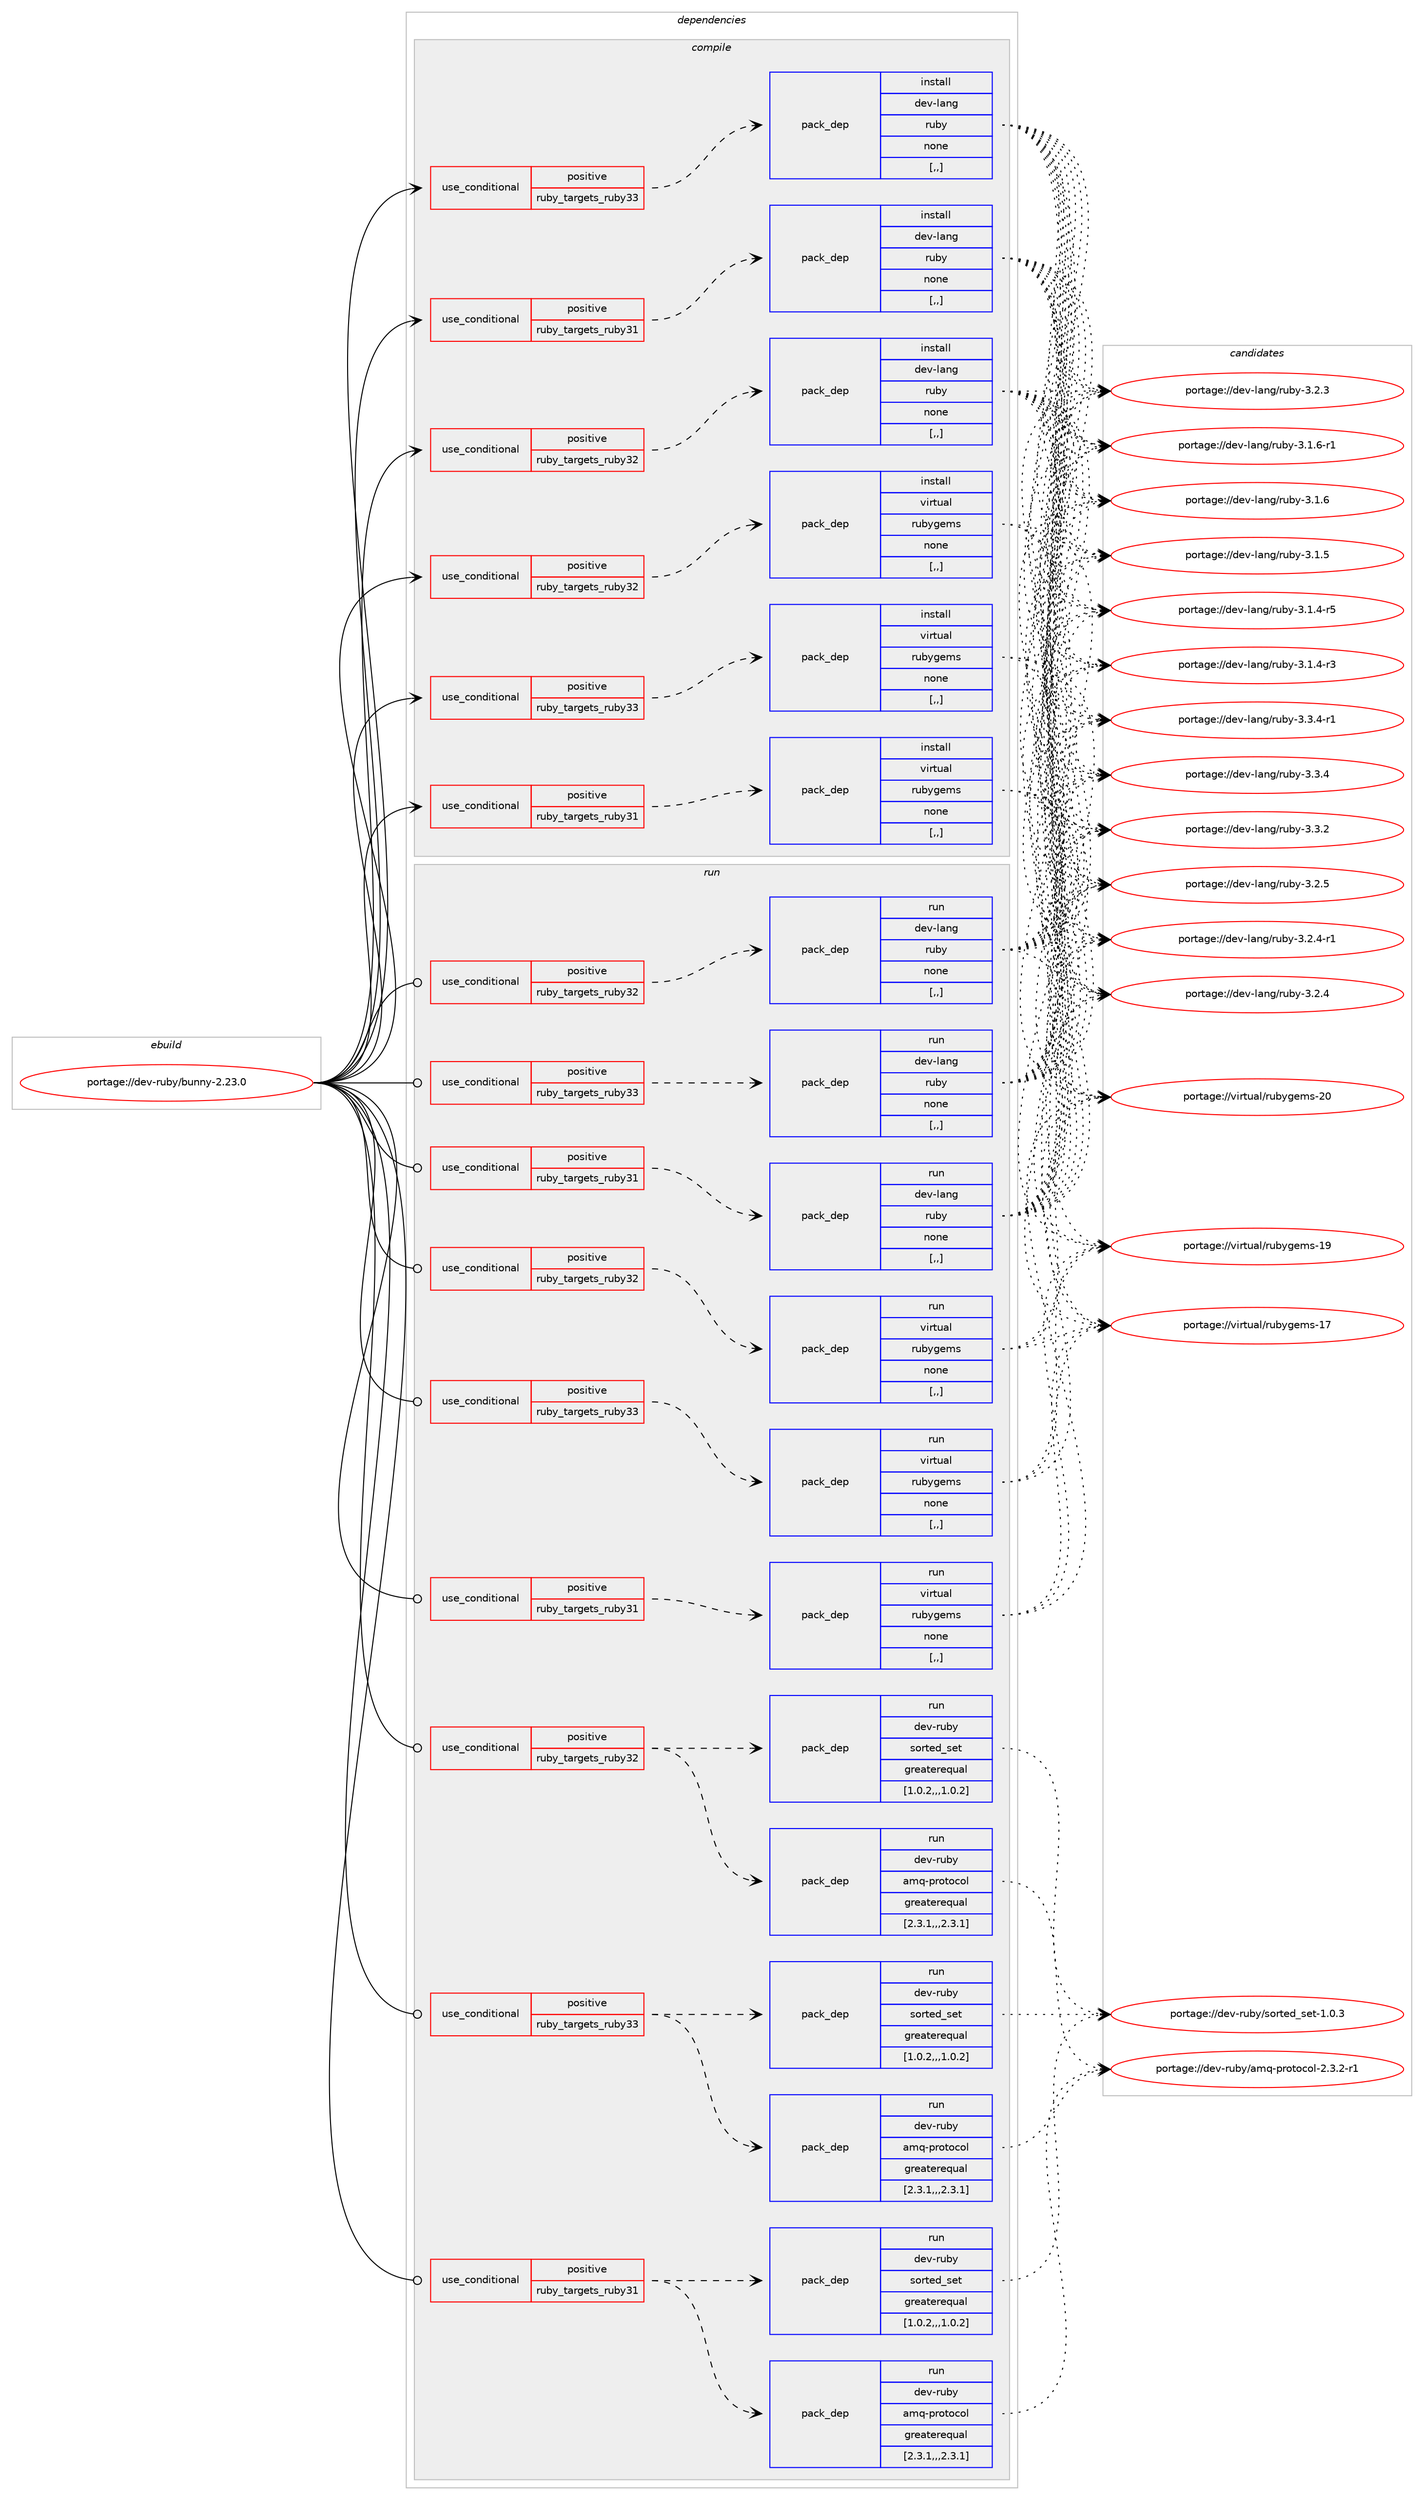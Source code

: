 digraph prolog {

# *************
# Graph options
# *************

newrank=true;
concentrate=true;
compound=true;
graph [rankdir=LR,fontname=Helvetica,fontsize=10,ranksep=1.5];#, ranksep=2.5, nodesep=0.2];
edge  [arrowhead=vee];
node  [fontname=Helvetica,fontsize=10];

# **********
# The ebuild
# **********

subgraph cluster_leftcol {
color=gray;
label=<<i>ebuild</i>>;
id [label="portage://dev-ruby/bunny-2.23.0", color=red, width=4, href="../dev-ruby/bunny-2.23.0.svg"];
}

# ****************
# The dependencies
# ****************

subgraph cluster_midcol {
color=gray;
label=<<i>dependencies</i>>;
subgraph cluster_compile {
fillcolor="#eeeeee";
style=filled;
label=<<i>compile</i>>;
subgraph cond45384 {
dependency178712 [label=<<TABLE BORDER="0" CELLBORDER="1" CELLSPACING="0" CELLPADDING="4"><TR><TD ROWSPAN="3" CELLPADDING="10">use_conditional</TD></TR><TR><TD>positive</TD></TR><TR><TD>ruby_targets_ruby31</TD></TR></TABLE>>, shape=none, color=red];
subgraph pack132036 {
dependency178713 [label=<<TABLE BORDER="0" CELLBORDER="1" CELLSPACING="0" CELLPADDING="4" WIDTH="220"><TR><TD ROWSPAN="6" CELLPADDING="30">pack_dep</TD></TR><TR><TD WIDTH="110">install</TD></TR><TR><TD>dev-lang</TD></TR><TR><TD>ruby</TD></TR><TR><TD>none</TD></TR><TR><TD>[,,]</TD></TR></TABLE>>, shape=none, color=blue];
}
dependency178712:e -> dependency178713:w [weight=20,style="dashed",arrowhead="vee"];
}
id:e -> dependency178712:w [weight=20,style="solid",arrowhead="vee"];
subgraph cond45385 {
dependency178714 [label=<<TABLE BORDER="0" CELLBORDER="1" CELLSPACING="0" CELLPADDING="4"><TR><TD ROWSPAN="3" CELLPADDING="10">use_conditional</TD></TR><TR><TD>positive</TD></TR><TR><TD>ruby_targets_ruby31</TD></TR></TABLE>>, shape=none, color=red];
subgraph pack132037 {
dependency178715 [label=<<TABLE BORDER="0" CELLBORDER="1" CELLSPACING="0" CELLPADDING="4" WIDTH="220"><TR><TD ROWSPAN="6" CELLPADDING="30">pack_dep</TD></TR><TR><TD WIDTH="110">install</TD></TR><TR><TD>virtual</TD></TR><TR><TD>rubygems</TD></TR><TR><TD>none</TD></TR><TR><TD>[,,]</TD></TR></TABLE>>, shape=none, color=blue];
}
dependency178714:e -> dependency178715:w [weight=20,style="dashed",arrowhead="vee"];
}
id:e -> dependency178714:w [weight=20,style="solid",arrowhead="vee"];
subgraph cond45386 {
dependency178716 [label=<<TABLE BORDER="0" CELLBORDER="1" CELLSPACING="0" CELLPADDING="4"><TR><TD ROWSPAN="3" CELLPADDING="10">use_conditional</TD></TR><TR><TD>positive</TD></TR><TR><TD>ruby_targets_ruby32</TD></TR></TABLE>>, shape=none, color=red];
subgraph pack132038 {
dependency178717 [label=<<TABLE BORDER="0" CELLBORDER="1" CELLSPACING="0" CELLPADDING="4" WIDTH="220"><TR><TD ROWSPAN="6" CELLPADDING="30">pack_dep</TD></TR><TR><TD WIDTH="110">install</TD></TR><TR><TD>dev-lang</TD></TR><TR><TD>ruby</TD></TR><TR><TD>none</TD></TR><TR><TD>[,,]</TD></TR></TABLE>>, shape=none, color=blue];
}
dependency178716:e -> dependency178717:w [weight=20,style="dashed",arrowhead="vee"];
}
id:e -> dependency178716:w [weight=20,style="solid",arrowhead="vee"];
subgraph cond45387 {
dependency178718 [label=<<TABLE BORDER="0" CELLBORDER="1" CELLSPACING="0" CELLPADDING="4"><TR><TD ROWSPAN="3" CELLPADDING="10">use_conditional</TD></TR><TR><TD>positive</TD></TR><TR><TD>ruby_targets_ruby32</TD></TR></TABLE>>, shape=none, color=red];
subgraph pack132039 {
dependency178719 [label=<<TABLE BORDER="0" CELLBORDER="1" CELLSPACING="0" CELLPADDING="4" WIDTH="220"><TR><TD ROWSPAN="6" CELLPADDING="30">pack_dep</TD></TR><TR><TD WIDTH="110">install</TD></TR><TR><TD>virtual</TD></TR><TR><TD>rubygems</TD></TR><TR><TD>none</TD></TR><TR><TD>[,,]</TD></TR></TABLE>>, shape=none, color=blue];
}
dependency178718:e -> dependency178719:w [weight=20,style="dashed",arrowhead="vee"];
}
id:e -> dependency178718:w [weight=20,style="solid",arrowhead="vee"];
subgraph cond45388 {
dependency178720 [label=<<TABLE BORDER="0" CELLBORDER="1" CELLSPACING="0" CELLPADDING="4"><TR><TD ROWSPAN="3" CELLPADDING="10">use_conditional</TD></TR><TR><TD>positive</TD></TR><TR><TD>ruby_targets_ruby33</TD></TR></TABLE>>, shape=none, color=red];
subgraph pack132040 {
dependency178721 [label=<<TABLE BORDER="0" CELLBORDER="1" CELLSPACING="0" CELLPADDING="4" WIDTH="220"><TR><TD ROWSPAN="6" CELLPADDING="30">pack_dep</TD></TR><TR><TD WIDTH="110">install</TD></TR><TR><TD>dev-lang</TD></TR><TR><TD>ruby</TD></TR><TR><TD>none</TD></TR><TR><TD>[,,]</TD></TR></TABLE>>, shape=none, color=blue];
}
dependency178720:e -> dependency178721:w [weight=20,style="dashed",arrowhead="vee"];
}
id:e -> dependency178720:w [weight=20,style="solid",arrowhead="vee"];
subgraph cond45389 {
dependency178722 [label=<<TABLE BORDER="0" CELLBORDER="1" CELLSPACING="0" CELLPADDING="4"><TR><TD ROWSPAN="3" CELLPADDING="10">use_conditional</TD></TR><TR><TD>positive</TD></TR><TR><TD>ruby_targets_ruby33</TD></TR></TABLE>>, shape=none, color=red];
subgraph pack132041 {
dependency178723 [label=<<TABLE BORDER="0" CELLBORDER="1" CELLSPACING="0" CELLPADDING="4" WIDTH="220"><TR><TD ROWSPAN="6" CELLPADDING="30">pack_dep</TD></TR><TR><TD WIDTH="110">install</TD></TR><TR><TD>virtual</TD></TR><TR><TD>rubygems</TD></TR><TR><TD>none</TD></TR><TR><TD>[,,]</TD></TR></TABLE>>, shape=none, color=blue];
}
dependency178722:e -> dependency178723:w [weight=20,style="dashed",arrowhead="vee"];
}
id:e -> dependency178722:w [weight=20,style="solid",arrowhead="vee"];
}
subgraph cluster_compileandrun {
fillcolor="#eeeeee";
style=filled;
label=<<i>compile and run</i>>;
}
subgraph cluster_run {
fillcolor="#eeeeee";
style=filled;
label=<<i>run</i>>;
subgraph cond45390 {
dependency178724 [label=<<TABLE BORDER="0" CELLBORDER="1" CELLSPACING="0" CELLPADDING="4"><TR><TD ROWSPAN="3" CELLPADDING="10">use_conditional</TD></TR><TR><TD>positive</TD></TR><TR><TD>ruby_targets_ruby31</TD></TR></TABLE>>, shape=none, color=red];
subgraph pack132042 {
dependency178725 [label=<<TABLE BORDER="0" CELLBORDER="1" CELLSPACING="0" CELLPADDING="4" WIDTH="220"><TR><TD ROWSPAN="6" CELLPADDING="30">pack_dep</TD></TR><TR><TD WIDTH="110">run</TD></TR><TR><TD>dev-lang</TD></TR><TR><TD>ruby</TD></TR><TR><TD>none</TD></TR><TR><TD>[,,]</TD></TR></TABLE>>, shape=none, color=blue];
}
dependency178724:e -> dependency178725:w [weight=20,style="dashed",arrowhead="vee"];
}
id:e -> dependency178724:w [weight=20,style="solid",arrowhead="odot"];
subgraph cond45391 {
dependency178726 [label=<<TABLE BORDER="0" CELLBORDER="1" CELLSPACING="0" CELLPADDING="4"><TR><TD ROWSPAN="3" CELLPADDING="10">use_conditional</TD></TR><TR><TD>positive</TD></TR><TR><TD>ruby_targets_ruby31</TD></TR></TABLE>>, shape=none, color=red];
subgraph pack132043 {
dependency178727 [label=<<TABLE BORDER="0" CELLBORDER="1" CELLSPACING="0" CELLPADDING="4" WIDTH="220"><TR><TD ROWSPAN="6" CELLPADDING="30">pack_dep</TD></TR><TR><TD WIDTH="110">run</TD></TR><TR><TD>dev-ruby</TD></TR><TR><TD>amq-protocol</TD></TR><TR><TD>greaterequal</TD></TR><TR><TD>[2.3.1,,,2.3.1]</TD></TR></TABLE>>, shape=none, color=blue];
}
dependency178726:e -> dependency178727:w [weight=20,style="dashed",arrowhead="vee"];
subgraph pack132044 {
dependency178728 [label=<<TABLE BORDER="0" CELLBORDER="1" CELLSPACING="0" CELLPADDING="4" WIDTH="220"><TR><TD ROWSPAN="6" CELLPADDING="30">pack_dep</TD></TR><TR><TD WIDTH="110">run</TD></TR><TR><TD>dev-ruby</TD></TR><TR><TD>sorted_set</TD></TR><TR><TD>greaterequal</TD></TR><TR><TD>[1.0.2,,,1.0.2]</TD></TR></TABLE>>, shape=none, color=blue];
}
dependency178726:e -> dependency178728:w [weight=20,style="dashed",arrowhead="vee"];
}
id:e -> dependency178726:w [weight=20,style="solid",arrowhead="odot"];
subgraph cond45392 {
dependency178729 [label=<<TABLE BORDER="0" CELLBORDER="1" CELLSPACING="0" CELLPADDING="4"><TR><TD ROWSPAN="3" CELLPADDING="10">use_conditional</TD></TR><TR><TD>positive</TD></TR><TR><TD>ruby_targets_ruby31</TD></TR></TABLE>>, shape=none, color=red];
subgraph pack132045 {
dependency178730 [label=<<TABLE BORDER="0" CELLBORDER="1" CELLSPACING="0" CELLPADDING="4" WIDTH="220"><TR><TD ROWSPAN="6" CELLPADDING="30">pack_dep</TD></TR><TR><TD WIDTH="110">run</TD></TR><TR><TD>virtual</TD></TR><TR><TD>rubygems</TD></TR><TR><TD>none</TD></TR><TR><TD>[,,]</TD></TR></TABLE>>, shape=none, color=blue];
}
dependency178729:e -> dependency178730:w [weight=20,style="dashed",arrowhead="vee"];
}
id:e -> dependency178729:w [weight=20,style="solid",arrowhead="odot"];
subgraph cond45393 {
dependency178731 [label=<<TABLE BORDER="0" CELLBORDER="1" CELLSPACING="0" CELLPADDING="4"><TR><TD ROWSPAN="3" CELLPADDING="10">use_conditional</TD></TR><TR><TD>positive</TD></TR><TR><TD>ruby_targets_ruby32</TD></TR></TABLE>>, shape=none, color=red];
subgraph pack132046 {
dependency178732 [label=<<TABLE BORDER="0" CELLBORDER="1" CELLSPACING="0" CELLPADDING="4" WIDTH="220"><TR><TD ROWSPAN="6" CELLPADDING="30">pack_dep</TD></TR><TR><TD WIDTH="110">run</TD></TR><TR><TD>dev-lang</TD></TR><TR><TD>ruby</TD></TR><TR><TD>none</TD></TR><TR><TD>[,,]</TD></TR></TABLE>>, shape=none, color=blue];
}
dependency178731:e -> dependency178732:w [weight=20,style="dashed",arrowhead="vee"];
}
id:e -> dependency178731:w [weight=20,style="solid",arrowhead="odot"];
subgraph cond45394 {
dependency178733 [label=<<TABLE BORDER="0" CELLBORDER="1" CELLSPACING="0" CELLPADDING="4"><TR><TD ROWSPAN="3" CELLPADDING="10">use_conditional</TD></TR><TR><TD>positive</TD></TR><TR><TD>ruby_targets_ruby32</TD></TR></TABLE>>, shape=none, color=red];
subgraph pack132047 {
dependency178734 [label=<<TABLE BORDER="0" CELLBORDER="1" CELLSPACING="0" CELLPADDING="4" WIDTH="220"><TR><TD ROWSPAN="6" CELLPADDING="30">pack_dep</TD></TR><TR><TD WIDTH="110">run</TD></TR><TR><TD>dev-ruby</TD></TR><TR><TD>amq-protocol</TD></TR><TR><TD>greaterequal</TD></TR><TR><TD>[2.3.1,,,2.3.1]</TD></TR></TABLE>>, shape=none, color=blue];
}
dependency178733:e -> dependency178734:w [weight=20,style="dashed",arrowhead="vee"];
subgraph pack132048 {
dependency178735 [label=<<TABLE BORDER="0" CELLBORDER="1" CELLSPACING="0" CELLPADDING="4" WIDTH="220"><TR><TD ROWSPAN="6" CELLPADDING="30">pack_dep</TD></TR><TR><TD WIDTH="110">run</TD></TR><TR><TD>dev-ruby</TD></TR><TR><TD>sorted_set</TD></TR><TR><TD>greaterequal</TD></TR><TR><TD>[1.0.2,,,1.0.2]</TD></TR></TABLE>>, shape=none, color=blue];
}
dependency178733:e -> dependency178735:w [weight=20,style="dashed",arrowhead="vee"];
}
id:e -> dependency178733:w [weight=20,style="solid",arrowhead="odot"];
subgraph cond45395 {
dependency178736 [label=<<TABLE BORDER="0" CELLBORDER="1" CELLSPACING="0" CELLPADDING="4"><TR><TD ROWSPAN="3" CELLPADDING="10">use_conditional</TD></TR><TR><TD>positive</TD></TR><TR><TD>ruby_targets_ruby32</TD></TR></TABLE>>, shape=none, color=red];
subgraph pack132049 {
dependency178737 [label=<<TABLE BORDER="0" CELLBORDER="1" CELLSPACING="0" CELLPADDING="4" WIDTH="220"><TR><TD ROWSPAN="6" CELLPADDING="30">pack_dep</TD></TR><TR><TD WIDTH="110">run</TD></TR><TR><TD>virtual</TD></TR><TR><TD>rubygems</TD></TR><TR><TD>none</TD></TR><TR><TD>[,,]</TD></TR></TABLE>>, shape=none, color=blue];
}
dependency178736:e -> dependency178737:w [weight=20,style="dashed",arrowhead="vee"];
}
id:e -> dependency178736:w [weight=20,style="solid",arrowhead="odot"];
subgraph cond45396 {
dependency178738 [label=<<TABLE BORDER="0" CELLBORDER="1" CELLSPACING="0" CELLPADDING="4"><TR><TD ROWSPAN="3" CELLPADDING="10">use_conditional</TD></TR><TR><TD>positive</TD></TR><TR><TD>ruby_targets_ruby33</TD></TR></TABLE>>, shape=none, color=red];
subgraph pack132050 {
dependency178739 [label=<<TABLE BORDER="0" CELLBORDER="1" CELLSPACING="0" CELLPADDING="4" WIDTH="220"><TR><TD ROWSPAN="6" CELLPADDING="30">pack_dep</TD></TR><TR><TD WIDTH="110">run</TD></TR><TR><TD>dev-lang</TD></TR><TR><TD>ruby</TD></TR><TR><TD>none</TD></TR><TR><TD>[,,]</TD></TR></TABLE>>, shape=none, color=blue];
}
dependency178738:e -> dependency178739:w [weight=20,style="dashed",arrowhead="vee"];
}
id:e -> dependency178738:w [weight=20,style="solid",arrowhead="odot"];
subgraph cond45397 {
dependency178740 [label=<<TABLE BORDER="0" CELLBORDER="1" CELLSPACING="0" CELLPADDING="4"><TR><TD ROWSPAN="3" CELLPADDING="10">use_conditional</TD></TR><TR><TD>positive</TD></TR><TR><TD>ruby_targets_ruby33</TD></TR></TABLE>>, shape=none, color=red];
subgraph pack132051 {
dependency178741 [label=<<TABLE BORDER="0" CELLBORDER="1" CELLSPACING="0" CELLPADDING="4" WIDTH="220"><TR><TD ROWSPAN="6" CELLPADDING="30">pack_dep</TD></TR><TR><TD WIDTH="110">run</TD></TR><TR><TD>dev-ruby</TD></TR><TR><TD>amq-protocol</TD></TR><TR><TD>greaterequal</TD></TR><TR><TD>[2.3.1,,,2.3.1]</TD></TR></TABLE>>, shape=none, color=blue];
}
dependency178740:e -> dependency178741:w [weight=20,style="dashed",arrowhead="vee"];
subgraph pack132052 {
dependency178742 [label=<<TABLE BORDER="0" CELLBORDER="1" CELLSPACING="0" CELLPADDING="4" WIDTH="220"><TR><TD ROWSPAN="6" CELLPADDING="30">pack_dep</TD></TR><TR><TD WIDTH="110">run</TD></TR><TR><TD>dev-ruby</TD></TR><TR><TD>sorted_set</TD></TR><TR><TD>greaterequal</TD></TR><TR><TD>[1.0.2,,,1.0.2]</TD></TR></TABLE>>, shape=none, color=blue];
}
dependency178740:e -> dependency178742:w [weight=20,style="dashed",arrowhead="vee"];
}
id:e -> dependency178740:w [weight=20,style="solid",arrowhead="odot"];
subgraph cond45398 {
dependency178743 [label=<<TABLE BORDER="0" CELLBORDER="1" CELLSPACING="0" CELLPADDING="4"><TR><TD ROWSPAN="3" CELLPADDING="10">use_conditional</TD></TR><TR><TD>positive</TD></TR><TR><TD>ruby_targets_ruby33</TD></TR></TABLE>>, shape=none, color=red];
subgraph pack132053 {
dependency178744 [label=<<TABLE BORDER="0" CELLBORDER="1" CELLSPACING="0" CELLPADDING="4" WIDTH="220"><TR><TD ROWSPAN="6" CELLPADDING="30">pack_dep</TD></TR><TR><TD WIDTH="110">run</TD></TR><TR><TD>virtual</TD></TR><TR><TD>rubygems</TD></TR><TR><TD>none</TD></TR><TR><TD>[,,]</TD></TR></TABLE>>, shape=none, color=blue];
}
dependency178743:e -> dependency178744:w [weight=20,style="dashed",arrowhead="vee"];
}
id:e -> dependency178743:w [weight=20,style="solid",arrowhead="odot"];
}
}

# **************
# The candidates
# **************

subgraph cluster_choices {
rank=same;
color=gray;
label=<<i>candidates</i>>;

subgraph choice132036 {
color=black;
nodesep=1;
choice100101118451089711010347114117981214551465146524511449 [label="portage://dev-lang/ruby-3.3.4-r1", color=red, width=4,href="../dev-lang/ruby-3.3.4-r1.svg"];
choice10010111845108971101034711411798121455146514652 [label="portage://dev-lang/ruby-3.3.4", color=red, width=4,href="../dev-lang/ruby-3.3.4.svg"];
choice10010111845108971101034711411798121455146514650 [label="portage://dev-lang/ruby-3.3.2", color=red, width=4,href="../dev-lang/ruby-3.3.2.svg"];
choice10010111845108971101034711411798121455146504653 [label="portage://dev-lang/ruby-3.2.5", color=red, width=4,href="../dev-lang/ruby-3.2.5.svg"];
choice100101118451089711010347114117981214551465046524511449 [label="portage://dev-lang/ruby-3.2.4-r1", color=red, width=4,href="../dev-lang/ruby-3.2.4-r1.svg"];
choice10010111845108971101034711411798121455146504652 [label="portage://dev-lang/ruby-3.2.4", color=red, width=4,href="../dev-lang/ruby-3.2.4.svg"];
choice10010111845108971101034711411798121455146504651 [label="portage://dev-lang/ruby-3.2.3", color=red, width=4,href="../dev-lang/ruby-3.2.3.svg"];
choice100101118451089711010347114117981214551464946544511449 [label="portage://dev-lang/ruby-3.1.6-r1", color=red, width=4,href="../dev-lang/ruby-3.1.6-r1.svg"];
choice10010111845108971101034711411798121455146494654 [label="portage://dev-lang/ruby-3.1.6", color=red, width=4,href="../dev-lang/ruby-3.1.6.svg"];
choice10010111845108971101034711411798121455146494653 [label="portage://dev-lang/ruby-3.1.5", color=red, width=4,href="../dev-lang/ruby-3.1.5.svg"];
choice100101118451089711010347114117981214551464946524511453 [label="portage://dev-lang/ruby-3.1.4-r5", color=red, width=4,href="../dev-lang/ruby-3.1.4-r5.svg"];
choice100101118451089711010347114117981214551464946524511451 [label="portage://dev-lang/ruby-3.1.4-r3", color=red, width=4,href="../dev-lang/ruby-3.1.4-r3.svg"];
dependency178713:e -> choice100101118451089711010347114117981214551465146524511449:w [style=dotted,weight="100"];
dependency178713:e -> choice10010111845108971101034711411798121455146514652:w [style=dotted,weight="100"];
dependency178713:e -> choice10010111845108971101034711411798121455146514650:w [style=dotted,weight="100"];
dependency178713:e -> choice10010111845108971101034711411798121455146504653:w [style=dotted,weight="100"];
dependency178713:e -> choice100101118451089711010347114117981214551465046524511449:w [style=dotted,weight="100"];
dependency178713:e -> choice10010111845108971101034711411798121455146504652:w [style=dotted,weight="100"];
dependency178713:e -> choice10010111845108971101034711411798121455146504651:w [style=dotted,weight="100"];
dependency178713:e -> choice100101118451089711010347114117981214551464946544511449:w [style=dotted,weight="100"];
dependency178713:e -> choice10010111845108971101034711411798121455146494654:w [style=dotted,weight="100"];
dependency178713:e -> choice10010111845108971101034711411798121455146494653:w [style=dotted,weight="100"];
dependency178713:e -> choice100101118451089711010347114117981214551464946524511453:w [style=dotted,weight="100"];
dependency178713:e -> choice100101118451089711010347114117981214551464946524511451:w [style=dotted,weight="100"];
}
subgraph choice132037 {
color=black;
nodesep=1;
choice118105114116117971084711411798121103101109115455048 [label="portage://virtual/rubygems-20", color=red, width=4,href="../virtual/rubygems-20.svg"];
choice118105114116117971084711411798121103101109115454957 [label="portage://virtual/rubygems-19", color=red, width=4,href="../virtual/rubygems-19.svg"];
choice118105114116117971084711411798121103101109115454955 [label="portage://virtual/rubygems-17", color=red, width=4,href="../virtual/rubygems-17.svg"];
dependency178715:e -> choice118105114116117971084711411798121103101109115455048:w [style=dotted,weight="100"];
dependency178715:e -> choice118105114116117971084711411798121103101109115454957:w [style=dotted,weight="100"];
dependency178715:e -> choice118105114116117971084711411798121103101109115454955:w [style=dotted,weight="100"];
}
subgraph choice132038 {
color=black;
nodesep=1;
choice100101118451089711010347114117981214551465146524511449 [label="portage://dev-lang/ruby-3.3.4-r1", color=red, width=4,href="../dev-lang/ruby-3.3.4-r1.svg"];
choice10010111845108971101034711411798121455146514652 [label="portage://dev-lang/ruby-3.3.4", color=red, width=4,href="../dev-lang/ruby-3.3.4.svg"];
choice10010111845108971101034711411798121455146514650 [label="portage://dev-lang/ruby-3.3.2", color=red, width=4,href="../dev-lang/ruby-3.3.2.svg"];
choice10010111845108971101034711411798121455146504653 [label="portage://dev-lang/ruby-3.2.5", color=red, width=4,href="../dev-lang/ruby-3.2.5.svg"];
choice100101118451089711010347114117981214551465046524511449 [label="portage://dev-lang/ruby-3.2.4-r1", color=red, width=4,href="../dev-lang/ruby-3.2.4-r1.svg"];
choice10010111845108971101034711411798121455146504652 [label="portage://dev-lang/ruby-3.2.4", color=red, width=4,href="../dev-lang/ruby-3.2.4.svg"];
choice10010111845108971101034711411798121455146504651 [label="portage://dev-lang/ruby-3.2.3", color=red, width=4,href="../dev-lang/ruby-3.2.3.svg"];
choice100101118451089711010347114117981214551464946544511449 [label="portage://dev-lang/ruby-3.1.6-r1", color=red, width=4,href="../dev-lang/ruby-3.1.6-r1.svg"];
choice10010111845108971101034711411798121455146494654 [label="portage://dev-lang/ruby-3.1.6", color=red, width=4,href="../dev-lang/ruby-3.1.6.svg"];
choice10010111845108971101034711411798121455146494653 [label="portage://dev-lang/ruby-3.1.5", color=red, width=4,href="../dev-lang/ruby-3.1.5.svg"];
choice100101118451089711010347114117981214551464946524511453 [label="portage://dev-lang/ruby-3.1.4-r5", color=red, width=4,href="../dev-lang/ruby-3.1.4-r5.svg"];
choice100101118451089711010347114117981214551464946524511451 [label="portage://dev-lang/ruby-3.1.4-r3", color=red, width=4,href="../dev-lang/ruby-3.1.4-r3.svg"];
dependency178717:e -> choice100101118451089711010347114117981214551465146524511449:w [style=dotted,weight="100"];
dependency178717:e -> choice10010111845108971101034711411798121455146514652:w [style=dotted,weight="100"];
dependency178717:e -> choice10010111845108971101034711411798121455146514650:w [style=dotted,weight="100"];
dependency178717:e -> choice10010111845108971101034711411798121455146504653:w [style=dotted,weight="100"];
dependency178717:e -> choice100101118451089711010347114117981214551465046524511449:w [style=dotted,weight="100"];
dependency178717:e -> choice10010111845108971101034711411798121455146504652:w [style=dotted,weight="100"];
dependency178717:e -> choice10010111845108971101034711411798121455146504651:w [style=dotted,weight="100"];
dependency178717:e -> choice100101118451089711010347114117981214551464946544511449:w [style=dotted,weight="100"];
dependency178717:e -> choice10010111845108971101034711411798121455146494654:w [style=dotted,weight="100"];
dependency178717:e -> choice10010111845108971101034711411798121455146494653:w [style=dotted,weight="100"];
dependency178717:e -> choice100101118451089711010347114117981214551464946524511453:w [style=dotted,weight="100"];
dependency178717:e -> choice100101118451089711010347114117981214551464946524511451:w [style=dotted,weight="100"];
}
subgraph choice132039 {
color=black;
nodesep=1;
choice118105114116117971084711411798121103101109115455048 [label="portage://virtual/rubygems-20", color=red, width=4,href="../virtual/rubygems-20.svg"];
choice118105114116117971084711411798121103101109115454957 [label="portage://virtual/rubygems-19", color=red, width=4,href="../virtual/rubygems-19.svg"];
choice118105114116117971084711411798121103101109115454955 [label="portage://virtual/rubygems-17", color=red, width=4,href="../virtual/rubygems-17.svg"];
dependency178719:e -> choice118105114116117971084711411798121103101109115455048:w [style=dotted,weight="100"];
dependency178719:e -> choice118105114116117971084711411798121103101109115454957:w [style=dotted,weight="100"];
dependency178719:e -> choice118105114116117971084711411798121103101109115454955:w [style=dotted,weight="100"];
}
subgraph choice132040 {
color=black;
nodesep=1;
choice100101118451089711010347114117981214551465146524511449 [label="portage://dev-lang/ruby-3.3.4-r1", color=red, width=4,href="../dev-lang/ruby-3.3.4-r1.svg"];
choice10010111845108971101034711411798121455146514652 [label="portage://dev-lang/ruby-3.3.4", color=red, width=4,href="../dev-lang/ruby-3.3.4.svg"];
choice10010111845108971101034711411798121455146514650 [label="portage://dev-lang/ruby-3.3.2", color=red, width=4,href="../dev-lang/ruby-3.3.2.svg"];
choice10010111845108971101034711411798121455146504653 [label="portage://dev-lang/ruby-3.2.5", color=red, width=4,href="../dev-lang/ruby-3.2.5.svg"];
choice100101118451089711010347114117981214551465046524511449 [label="portage://dev-lang/ruby-3.2.4-r1", color=red, width=4,href="../dev-lang/ruby-3.2.4-r1.svg"];
choice10010111845108971101034711411798121455146504652 [label="portage://dev-lang/ruby-3.2.4", color=red, width=4,href="../dev-lang/ruby-3.2.4.svg"];
choice10010111845108971101034711411798121455146504651 [label="portage://dev-lang/ruby-3.2.3", color=red, width=4,href="../dev-lang/ruby-3.2.3.svg"];
choice100101118451089711010347114117981214551464946544511449 [label="portage://dev-lang/ruby-3.1.6-r1", color=red, width=4,href="../dev-lang/ruby-3.1.6-r1.svg"];
choice10010111845108971101034711411798121455146494654 [label="portage://dev-lang/ruby-3.1.6", color=red, width=4,href="../dev-lang/ruby-3.1.6.svg"];
choice10010111845108971101034711411798121455146494653 [label="portage://dev-lang/ruby-3.1.5", color=red, width=4,href="../dev-lang/ruby-3.1.5.svg"];
choice100101118451089711010347114117981214551464946524511453 [label="portage://dev-lang/ruby-3.1.4-r5", color=red, width=4,href="../dev-lang/ruby-3.1.4-r5.svg"];
choice100101118451089711010347114117981214551464946524511451 [label="portage://dev-lang/ruby-3.1.4-r3", color=red, width=4,href="../dev-lang/ruby-3.1.4-r3.svg"];
dependency178721:e -> choice100101118451089711010347114117981214551465146524511449:w [style=dotted,weight="100"];
dependency178721:e -> choice10010111845108971101034711411798121455146514652:w [style=dotted,weight="100"];
dependency178721:e -> choice10010111845108971101034711411798121455146514650:w [style=dotted,weight="100"];
dependency178721:e -> choice10010111845108971101034711411798121455146504653:w [style=dotted,weight="100"];
dependency178721:e -> choice100101118451089711010347114117981214551465046524511449:w [style=dotted,weight="100"];
dependency178721:e -> choice10010111845108971101034711411798121455146504652:w [style=dotted,weight="100"];
dependency178721:e -> choice10010111845108971101034711411798121455146504651:w [style=dotted,weight="100"];
dependency178721:e -> choice100101118451089711010347114117981214551464946544511449:w [style=dotted,weight="100"];
dependency178721:e -> choice10010111845108971101034711411798121455146494654:w [style=dotted,weight="100"];
dependency178721:e -> choice10010111845108971101034711411798121455146494653:w [style=dotted,weight="100"];
dependency178721:e -> choice100101118451089711010347114117981214551464946524511453:w [style=dotted,weight="100"];
dependency178721:e -> choice100101118451089711010347114117981214551464946524511451:w [style=dotted,weight="100"];
}
subgraph choice132041 {
color=black;
nodesep=1;
choice118105114116117971084711411798121103101109115455048 [label="portage://virtual/rubygems-20", color=red, width=4,href="../virtual/rubygems-20.svg"];
choice118105114116117971084711411798121103101109115454957 [label="portage://virtual/rubygems-19", color=red, width=4,href="../virtual/rubygems-19.svg"];
choice118105114116117971084711411798121103101109115454955 [label="portage://virtual/rubygems-17", color=red, width=4,href="../virtual/rubygems-17.svg"];
dependency178723:e -> choice118105114116117971084711411798121103101109115455048:w [style=dotted,weight="100"];
dependency178723:e -> choice118105114116117971084711411798121103101109115454957:w [style=dotted,weight="100"];
dependency178723:e -> choice118105114116117971084711411798121103101109115454955:w [style=dotted,weight="100"];
}
subgraph choice132042 {
color=black;
nodesep=1;
choice100101118451089711010347114117981214551465146524511449 [label="portage://dev-lang/ruby-3.3.4-r1", color=red, width=4,href="../dev-lang/ruby-3.3.4-r1.svg"];
choice10010111845108971101034711411798121455146514652 [label="portage://dev-lang/ruby-3.3.4", color=red, width=4,href="../dev-lang/ruby-3.3.4.svg"];
choice10010111845108971101034711411798121455146514650 [label="portage://dev-lang/ruby-3.3.2", color=red, width=4,href="../dev-lang/ruby-3.3.2.svg"];
choice10010111845108971101034711411798121455146504653 [label="portage://dev-lang/ruby-3.2.5", color=red, width=4,href="../dev-lang/ruby-3.2.5.svg"];
choice100101118451089711010347114117981214551465046524511449 [label="portage://dev-lang/ruby-3.2.4-r1", color=red, width=4,href="../dev-lang/ruby-3.2.4-r1.svg"];
choice10010111845108971101034711411798121455146504652 [label="portage://dev-lang/ruby-3.2.4", color=red, width=4,href="../dev-lang/ruby-3.2.4.svg"];
choice10010111845108971101034711411798121455146504651 [label="portage://dev-lang/ruby-3.2.3", color=red, width=4,href="../dev-lang/ruby-3.2.3.svg"];
choice100101118451089711010347114117981214551464946544511449 [label="portage://dev-lang/ruby-3.1.6-r1", color=red, width=4,href="../dev-lang/ruby-3.1.6-r1.svg"];
choice10010111845108971101034711411798121455146494654 [label="portage://dev-lang/ruby-3.1.6", color=red, width=4,href="../dev-lang/ruby-3.1.6.svg"];
choice10010111845108971101034711411798121455146494653 [label="portage://dev-lang/ruby-3.1.5", color=red, width=4,href="../dev-lang/ruby-3.1.5.svg"];
choice100101118451089711010347114117981214551464946524511453 [label="portage://dev-lang/ruby-3.1.4-r5", color=red, width=4,href="../dev-lang/ruby-3.1.4-r5.svg"];
choice100101118451089711010347114117981214551464946524511451 [label="portage://dev-lang/ruby-3.1.4-r3", color=red, width=4,href="../dev-lang/ruby-3.1.4-r3.svg"];
dependency178725:e -> choice100101118451089711010347114117981214551465146524511449:w [style=dotted,weight="100"];
dependency178725:e -> choice10010111845108971101034711411798121455146514652:w [style=dotted,weight="100"];
dependency178725:e -> choice10010111845108971101034711411798121455146514650:w [style=dotted,weight="100"];
dependency178725:e -> choice10010111845108971101034711411798121455146504653:w [style=dotted,weight="100"];
dependency178725:e -> choice100101118451089711010347114117981214551465046524511449:w [style=dotted,weight="100"];
dependency178725:e -> choice10010111845108971101034711411798121455146504652:w [style=dotted,weight="100"];
dependency178725:e -> choice10010111845108971101034711411798121455146504651:w [style=dotted,weight="100"];
dependency178725:e -> choice100101118451089711010347114117981214551464946544511449:w [style=dotted,weight="100"];
dependency178725:e -> choice10010111845108971101034711411798121455146494654:w [style=dotted,weight="100"];
dependency178725:e -> choice10010111845108971101034711411798121455146494653:w [style=dotted,weight="100"];
dependency178725:e -> choice100101118451089711010347114117981214551464946524511453:w [style=dotted,weight="100"];
dependency178725:e -> choice100101118451089711010347114117981214551464946524511451:w [style=dotted,weight="100"];
}
subgraph choice132043 {
color=black;
nodesep=1;
choice1001011184511411798121479710911345112114111116111991111084550465146504511449 [label="portage://dev-ruby/amq-protocol-2.3.2-r1", color=red, width=4,href="../dev-ruby/amq-protocol-2.3.2-r1.svg"];
dependency178727:e -> choice1001011184511411798121479710911345112114111116111991111084550465146504511449:w [style=dotted,weight="100"];
}
subgraph choice132044 {
color=black;
nodesep=1;
choice10010111845114117981214711511111411610110095115101116454946484651 [label="portage://dev-ruby/sorted_set-1.0.3", color=red, width=4,href="../dev-ruby/sorted_set-1.0.3.svg"];
dependency178728:e -> choice10010111845114117981214711511111411610110095115101116454946484651:w [style=dotted,weight="100"];
}
subgraph choice132045 {
color=black;
nodesep=1;
choice118105114116117971084711411798121103101109115455048 [label="portage://virtual/rubygems-20", color=red, width=4,href="../virtual/rubygems-20.svg"];
choice118105114116117971084711411798121103101109115454957 [label="portage://virtual/rubygems-19", color=red, width=4,href="../virtual/rubygems-19.svg"];
choice118105114116117971084711411798121103101109115454955 [label="portage://virtual/rubygems-17", color=red, width=4,href="../virtual/rubygems-17.svg"];
dependency178730:e -> choice118105114116117971084711411798121103101109115455048:w [style=dotted,weight="100"];
dependency178730:e -> choice118105114116117971084711411798121103101109115454957:w [style=dotted,weight="100"];
dependency178730:e -> choice118105114116117971084711411798121103101109115454955:w [style=dotted,weight="100"];
}
subgraph choice132046 {
color=black;
nodesep=1;
choice100101118451089711010347114117981214551465146524511449 [label="portage://dev-lang/ruby-3.3.4-r1", color=red, width=4,href="../dev-lang/ruby-3.3.4-r1.svg"];
choice10010111845108971101034711411798121455146514652 [label="portage://dev-lang/ruby-3.3.4", color=red, width=4,href="../dev-lang/ruby-3.3.4.svg"];
choice10010111845108971101034711411798121455146514650 [label="portage://dev-lang/ruby-3.3.2", color=red, width=4,href="../dev-lang/ruby-3.3.2.svg"];
choice10010111845108971101034711411798121455146504653 [label="portage://dev-lang/ruby-3.2.5", color=red, width=4,href="../dev-lang/ruby-3.2.5.svg"];
choice100101118451089711010347114117981214551465046524511449 [label="portage://dev-lang/ruby-3.2.4-r1", color=red, width=4,href="../dev-lang/ruby-3.2.4-r1.svg"];
choice10010111845108971101034711411798121455146504652 [label="portage://dev-lang/ruby-3.2.4", color=red, width=4,href="../dev-lang/ruby-3.2.4.svg"];
choice10010111845108971101034711411798121455146504651 [label="portage://dev-lang/ruby-3.2.3", color=red, width=4,href="../dev-lang/ruby-3.2.3.svg"];
choice100101118451089711010347114117981214551464946544511449 [label="portage://dev-lang/ruby-3.1.6-r1", color=red, width=4,href="../dev-lang/ruby-3.1.6-r1.svg"];
choice10010111845108971101034711411798121455146494654 [label="portage://dev-lang/ruby-3.1.6", color=red, width=4,href="../dev-lang/ruby-3.1.6.svg"];
choice10010111845108971101034711411798121455146494653 [label="portage://dev-lang/ruby-3.1.5", color=red, width=4,href="../dev-lang/ruby-3.1.5.svg"];
choice100101118451089711010347114117981214551464946524511453 [label="portage://dev-lang/ruby-3.1.4-r5", color=red, width=4,href="../dev-lang/ruby-3.1.4-r5.svg"];
choice100101118451089711010347114117981214551464946524511451 [label="portage://dev-lang/ruby-3.1.4-r3", color=red, width=4,href="../dev-lang/ruby-3.1.4-r3.svg"];
dependency178732:e -> choice100101118451089711010347114117981214551465146524511449:w [style=dotted,weight="100"];
dependency178732:e -> choice10010111845108971101034711411798121455146514652:w [style=dotted,weight="100"];
dependency178732:e -> choice10010111845108971101034711411798121455146514650:w [style=dotted,weight="100"];
dependency178732:e -> choice10010111845108971101034711411798121455146504653:w [style=dotted,weight="100"];
dependency178732:e -> choice100101118451089711010347114117981214551465046524511449:w [style=dotted,weight="100"];
dependency178732:e -> choice10010111845108971101034711411798121455146504652:w [style=dotted,weight="100"];
dependency178732:e -> choice10010111845108971101034711411798121455146504651:w [style=dotted,weight="100"];
dependency178732:e -> choice100101118451089711010347114117981214551464946544511449:w [style=dotted,weight="100"];
dependency178732:e -> choice10010111845108971101034711411798121455146494654:w [style=dotted,weight="100"];
dependency178732:e -> choice10010111845108971101034711411798121455146494653:w [style=dotted,weight="100"];
dependency178732:e -> choice100101118451089711010347114117981214551464946524511453:w [style=dotted,weight="100"];
dependency178732:e -> choice100101118451089711010347114117981214551464946524511451:w [style=dotted,weight="100"];
}
subgraph choice132047 {
color=black;
nodesep=1;
choice1001011184511411798121479710911345112114111116111991111084550465146504511449 [label="portage://dev-ruby/amq-protocol-2.3.2-r1", color=red, width=4,href="../dev-ruby/amq-protocol-2.3.2-r1.svg"];
dependency178734:e -> choice1001011184511411798121479710911345112114111116111991111084550465146504511449:w [style=dotted,weight="100"];
}
subgraph choice132048 {
color=black;
nodesep=1;
choice10010111845114117981214711511111411610110095115101116454946484651 [label="portage://dev-ruby/sorted_set-1.0.3", color=red, width=4,href="../dev-ruby/sorted_set-1.0.3.svg"];
dependency178735:e -> choice10010111845114117981214711511111411610110095115101116454946484651:w [style=dotted,weight="100"];
}
subgraph choice132049 {
color=black;
nodesep=1;
choice118105114116117971084711411798121103101109115455048 [label="portage://virtual/rubygems-20", color=red, width=4,href="../virtual/rubygems-20.svg"];
choice118105114116117971084711411798121103101109115454957 [label="portage://virtual/rubygems-19", color=red, width=4,href="../virtual/rubygems-19.svg"];
choice118105114116117971084711411798121103101109115454955 [label="portage://virtual/rubygems-17", color=red, width=4,href="../virtual/rubygems-17.svg"];
dependency178737:e -> choice118105114116117971084711411798121103101109115455048:w [style=dotted,weight="100"];
dependency178737:e -> choice118105114116117971084711411798121103101109115454957:w [style=dotted,weight="100"];
dependency178737:e -> choice118105114116117971084711411798121103101109115454955:w [style=dotted,weight="100"];
}
subgraph choice132050 {
color=black;
nodesep=1;
choice100101118451089711010347114117981214551465146524511449 [label="portage://dev-lang/ruby-3.3.4-r1", color=red, width=4,href="../dev-lang/ruby-3.3.4-r1.svg"];
choice10010111845108971101034711411798121455146514652 [label="portage://dev-lang/ruby-3.3.4", color=red, width=4,href="../dev-lang/ruby-3.3.4.svg"];
choice10010111845108971101034711411798121455146514650 [label="portage://dev-lang/ruby-3.3.2", color=red, width=4,href="../dev-lang/ruby-3.3.2.svg"];
choice10010111845108971101034711411798121455146504653 [label="portage://dev-lang/ruby-3.2.5", color=red, width=4,href="../dev-lang/ruby-3.2.5.svg"];
choice100101118451089711010347114117981214551465046524511449 [label="portage://dev-lang/ruby-3.2.4-r1", color=red, width=4,href="../dev-lang/ruby-3.2.4-r1.svg"];
choice10010111845108971101034711411798121455146504652 [label="portage://dev-lang/ruby-3.2.4", color=red, width=4,href="../dev-lang/ruby-3.2.4.svg"];
choice10010111845108971101034711411798121455146504651 [label="portage://dev-lang/ruby-3.2.3", color=red, width=4,href="../dev-lang/ruby-3.2.3.svg"];
choice100101118451089711010347114117981214551464946544511449 [label="portage://dev-lang/ruby-3.1.6-r1", color=red, width=4,href="../dev-lang/ruby-3.1.6-r1.svg"];
choice10010111845108971101034711411798121455146494654 [label="portage://dev-lang/ruby-3.1.6", color=red, width=4,href="../dev-lang/ruby-3.1.6.svg"];
choice10010111845108971101034711411798121455146494653 [label="portage://dev-lang/ruby-3.1.5", color=red, width=4,href="../dev-lang/ruby-3.1.5.svg"];
choice100101118451089711010347114117981214551464946524511453 [label="portage://dev-lang/ruby-3.1.4-r5", color=red, width=4,href="../dev-lang/ruby-3.1.4-r5.svg"];
choice100101118451089711010347114117981214551464946524511451 [label="portage://dev-lang/ruby-3.1.4-r3", color=red, width=4,href="../dev-lang/ruby-3.1.4-r3.svg"];
dependency178739:e -> choice100101118451089711010347114117981214551465146524511449:w [style=dotted,weight="100"];
dependency178739:e -> choice10010111845108971101034711411798121455146514652:w [style=dotted,weight="100"];
dependency178739:e -> choice10010111845108971101034711411798121455146514650:w [style=dotted,weight="100"];
dependency178739:e -> choice10010111845108971101034711411798121455146504653:w [style=dotted,weight="100"];
dependency178739:e -> choice100101118451089711010347114117981214551465046524511449:w [style=dotted,weight="100"];
dependency178739:e -> choice10010111845108971101034711411798121455146504652:w [style=dotted,weight="100"];
dependency178739:e -> choice10010111845108971101034711411798121455146504651:w [style=dotted,weight="100"];
dependency178739:e -> choice100101118451089711010347114117981214551464946544511449:w [style=dotted,weight="100"];
dependency178739:e -> choice10010111845108971101034711411798121455146494654:w [style=dotted,weight="100"];
dependency178739:e -> choice10010111845108971101034711411798121455146494653:w [style=dotted,weight="100"];
dependency178739:e -> choice100101118451089711010347114117981214551464946524511453:w [style=dotted,weight="100"];
dependency178739:e -> choice100101118451089711010347114117981214551464946524511451:w [style=dotted,weight="100"];
}
subgraph choice132051 {
color=black;
nodesep=1;
choice1001011184511411798121479710911345112114111116111991111084550465146504511449 [label="portage://dev-ruby/amq-protocol-2.3.2-r1", color=red, width=4,href="../dev-ruby/amq-protocol-2.3.2-r1.svg"];
dependency178741:e -> choice1001011184511411798121479710911345112114111116111991111084550465146504511449:w [style=dotted,weight="100"];
}
subgraph choice132052 {
color=black;
nodesep=1;
choice10010111845114117981214711511111411610110095115101116454946484651 [label="portage://dev-ruby/sorted_set-1.0.3", color=red, width=4,href="../dev-ruby/sorted_set-1.0.3.svg"];
dependency178742:e -> choice10010111845114117981214711511111411610110095115101116454946484651:w [style=dotted,weight="100"];
}
subgraph choice132053 {
color=black;
nodesep=1;
choice118105114116117971084711411798121103101109115455048 [label="portage://virtual/rubygems-20", color=red, width=4,href="../virtual/rubygems-20.svg"];
choice118105114116117971084711411798121103101109115454957 [label="portage://virtual/rubygems-19", color=red, width=4,href="../virtual/rubygems-19.svg"];
choice118105114116117971084711411798121103101109115454955 [label="portage://virtual/rubygems-17", color=red, width=4,href="../virtual/rubygems-17.svg"];
dependency178744:e -> choice118105114116117971084711411798121103101109115455048:w [style=dotted,weight="100"];
dependency178744:e -> choice118105114116117971084711411798121103101109115454957:w [style=dotted,weight="100"];
dependency178744:e -> choice118105114116117971084711411798121103101109115454955:w [style=dotted,weight="100"];
}
}

}
